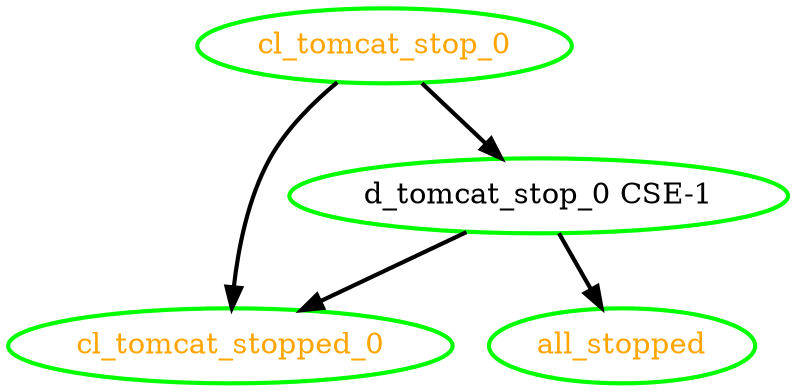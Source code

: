 digraph "g" {
"all_stopped" [ style=bold color="green" fontcolor="orange"]
"cl_tomcat_stop_0" -> "cl_tomcat_stopped_0" [ style = bold]
"cl_tomcat_stop_0" -> "d_tomcat_stop_0 CSE-1" [ style = bold]
"cl_tomcat_stop_0" [ style=bold color="green" fontcolor="orange"]
"cl_tomcat_stopped_0" [ style=bold color="green" fontcolor="orange"]
"d_tomcat_stop_0 CSE-1" -> "all_stopped" [ style = bold]
"d_tomcat_stop_0 CSE-1" -> "cl_tomcat_stopped_0" [ style = bold]
"d_tomcat_stop_0 CSE-1" [ style=bold color="green" fontcolor="black"]
}
